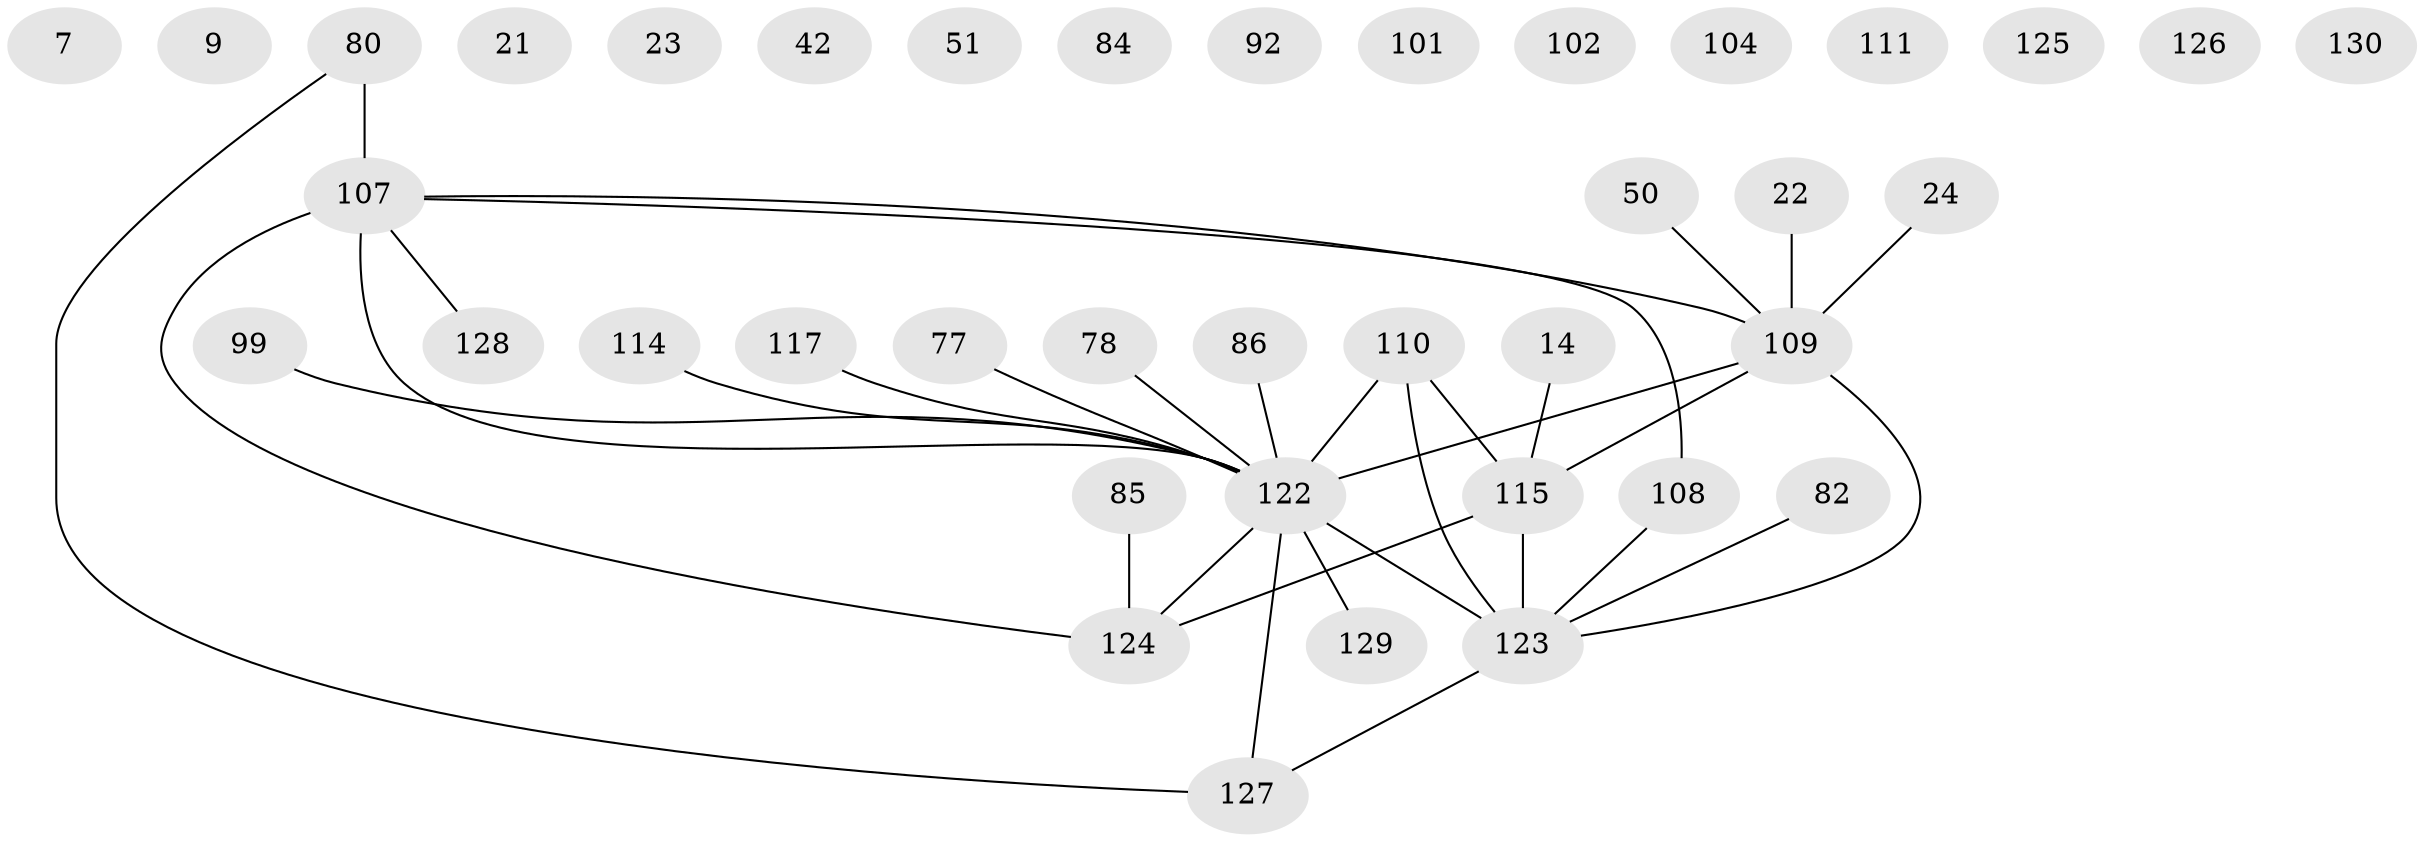// original degree distribution, {4: 0.16923076923076924, 2: 0.26153846153846155, 3: 0.15384615384615385, 0: 0.1, 6: 0.05384615384615385, 1: 0.19230769230769232, 9: 0.007692307692307693, 5: 0.05384615384615385, 7: 0.007692307692307693}
// Generated by graph-tools (version 1.1) at 2025/44/03/04/25 21:44:03]
// undirected, 39 vertices, 33 edges
graph export_dot {
graph [start="1"]
  node [color=gray90,style=filled];
  7;
  9;
  14;
  21;
  22;
  23;
  24;
  42;
  50;
  51;
  77;
  78;
  80 [super="+79"];
  82 [super="+55"];
  84;
  85;
  86;
  92;
  99;
  101 [super="+40"];
  102;
  104;
  107 [super="+106"];
  108;
  109 [super="+59+81+97+83"];
  110 [super="+1+103+19+95+54"];
  111;
  114;
  115 [super="+37+89+90+113"];
  117 [super="+91"];
  122 [super="+63+119+53+96+93+118+121"];
  123 [super="+27+48+74+112"];
  124 [super="+45+26+28+76+120"];
  125 [super="+10"];
  126;
  127 [super="+71"];
  128;
  129 [super="+12"];
  130;
  14 -- 115;
  22 -- 109;
  24 -- 109;
  50 -- 109;
  77 -- 122;
  78 -- 122;
  80 -- 107 [weight=2];
  80 -- 127;
  82 -- 123;
  85 -- 124;
  86 -- 122;
  99 -- 122;
  107 -- 128 [weight=2];
  107 -- 108;
  107 -- 124 [weight=3];
  107 -- 122 [weight=6];
  107 -- 109;
  108 -- 123;
  109 -- 122 [weight=9];
  109 -- 123 [weight=2];
  109 -- 115 [weight=5];
  110 -- 122 [weight=6];
  110 -- 115 [weight=2];
  110 -- 123 [weight=3];
  114 -- 122;
  115 -- 124 [weight=3];
  115 -- 123;
  117 -- 122;
  122 -- 123 [weight=5];
  122 -- 129;
  122 -- 124 [weight=4];
  122 -- 127 [weight=2];
  123 -- 127 [weight=2];
}
